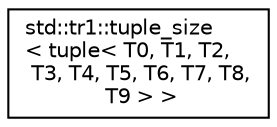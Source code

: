 digraph "类继承关系图"
{
  edge [fontname="Helvetica",fontsize="10",labelfontname="Helvetica",labelfontsize="10"];
  node [fontname="Helvetica",fontsize="10",shape=record];
  rankdir="LR";
  Node0 [label="std::tr1::tuple_size\l\< tuple\< T0, T1, T2,\l T3, T4, T5, T6, T7, T8,\l T9 \> \>",height=0.2,width=0.4,color="black", fillcolor="white", style="filled",URL="$structstd_1_1tr1_1_1tuple__size_3_01tuple_3_01_t0_00_01_t1_00_01_t2_00_01_t3_00_01_t4_00_01_t5_084fc9e052f94419d1123206995851faa.html"];
}
